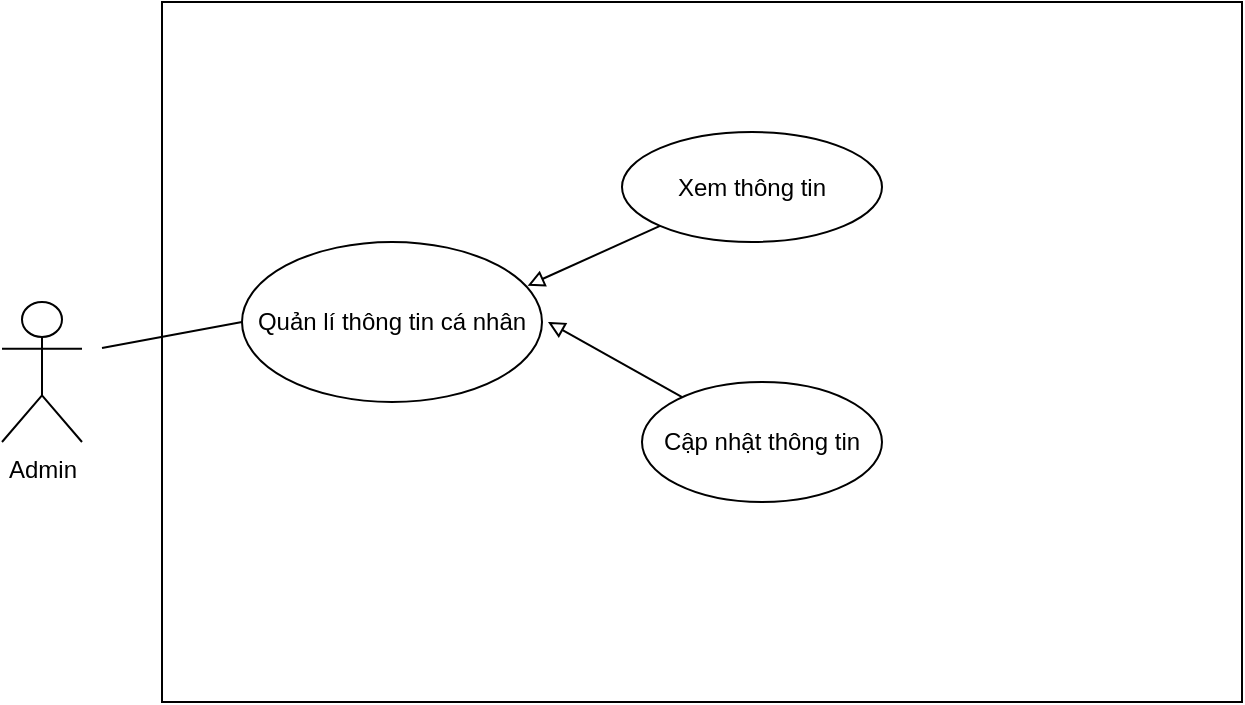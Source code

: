 <mxfile version="12.0.2" type="github" pages="1"><diagram id="3byVOIeAh3q17cXEAfo9" name="Page-1"><mxGraphModel dx="976" dy="483" grid="1" gridSize="10" guides="1" tooltips="1" connect="1" arrows="1" fold="1" page="1" pageScale="1" pageWidth="827" pageHeight="1169" math="0" shadow="0"><root><mxCell id="0"/><mxCell id="1" parent="0"/><mxCell id="X45LuVr8Wn-LqKsnAhCT-1" value="Admin" style="shape=umlActor;verticalLabelPosition=bottom;labelBackgroundColor=#ffffff;verticalAlign=top;html=1;outlineConnect=0;" parent="1" vertex="1"><mxGeometry x="180" y="240" width="40" height="70" as="geometry"/></mxCell><mxCell id="X45LuVr8Wn-LqKsnAhCT-2" value="" style="rounded=0;whiteSpace=wrap;html=1;" parent="1" vertex="1"><mxGeometry x="260" y="90" width="540" height="350" as="geometry"/></mxCell><mxCell id="X45LuVr8Wn-LqKsnAhCT-11" value="Quản lí thông tin cá nhân" style="ellipse;whiteSpace=wrap;html=1;" parent="1" vertex="1"><mxGeometry x="300" y="210" width="150" height="80" as="geometry"/></mxCell><mxCell id="X45LuVr8Wn-LqKsnAhCT-12" value="Xem thông tin" style="ellipse;whiteSpace=wrap;html=1;" parent="1" vertex="1"><mxGeometry x="490" y="155" width="130" height="55" as="geometry"/></mxCell><mxCell id="X45LuVr8Wn-LqKsnAhCT-13" value="Cập nhật thông tin" style="ellipse;whiteSpace=wrap;html=1;" parent="1" vertex="1"><mxGeometry x="500" y="280" width="120" height="60" as="geometry"/></mxCell><mxCell id="X45LuVr8Wn-LqKsnAhCT-14" value="" style="endArrow=none;html=1;entryX=0;entryY=0.5;entryDx=0;entryDy=0;" parent="1" target="X45LuVr8Wn-LqKsnAhCT-11" edge="1"><mxGeometry width="50" height="50" relative="1" as="geometry"><mxPoint x="230" y="263" as="sourcePoint"/><mxPoint x="270" y="240" as="targetPoint"/></mxGeometry></mxCell><mxCell id="X45LuVr8Wn-LqKsnAhCT-15" value="" style="endArrow=block;html=1;exitX=0;exitY=1;exitDx=0;exitDy=0;entryX=0.952;entryY=0.273;entryDx=0;entryDy=0;entryPerimeter=0;endFill=0;" parent="1" source="X45LuVr8Wn-LqKsnAhCT-12" target="X45LuVr8Wn-LqKsnAhCT-11" edge="1"><mxGeometry width="50" height="50" relative="1" as="geometry"><mxPoint x="460" y="250" as="sourcePoint"/><mxPoint x="510" y="200" as="targetPoint"/></mxGeometry></mxCell><mxCell id="X45LuVr8Wn-LqKsnAhCT-16" value="" style="endArrow=block;html=1;endFill=0;" parent="1" source="X45LuVr8Wn-LqKsnAhCT-13" edge="1"><mxGeometry width="50" height="50" relative="1" as="geometry"><mxPoint x="518.618" y="211.766" as="sourcePoint"/><mxPoint x="453" y="250" as="targetPoint"/></mxGeometry></mxCell></root></mxGraphModel></diagram></mxfile>